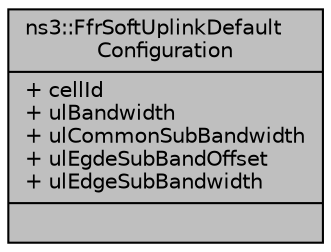 digraph "ns3::FfrSoftUplinkDefaultConfiguration"
{
  edge [fontname="Helvetica",fontsize="10",labelfontname="Helvetica",labelfontsize="10"];
  node [fontname="Helvetica",fontsize="10",shape=record];
  Node1 [label="{ns3::FfrSoftUplinkDefault\lConfiguration\n|+ cellId\l+ ulBandwidth\l+ ulCommonSubBandwidth\l+ ulEgdeSubBandOffset\l+ ulEdgeSubBandwidth\l|}",height=0.2,width=0.4,color="black", fillcolor="grey75", style="filled", fontcolor="black"];
}
